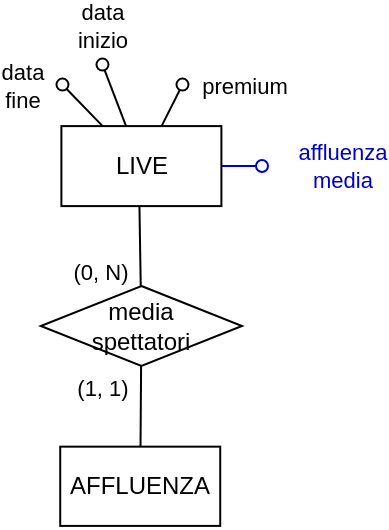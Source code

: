 <mxfile scale="1" border="10">
    <diagram id="-rriOPSDnHkLpZKLwRpb" name="Page-1">
        <mxGraphModel dx="3052" dy="3204" grid="1" gridSize="10" guides="1" tooltips="1" connect="1" arrows="1" fold="1" page="1" pageScale="1" pageWidth="850" pageHeight="1100" background="#FFFFFF" math="0" shadow="0">
            <root>
                <mxCell id="0"/>
                <mxCell id="1" parent="0"/>
                <mxCell id="315" value="" style="endArrow=oval;html=1;fillStyle=auto;strokeWidth=1;startSize=6;endSize=6;fillColor=#000000;startArrow=none;startFill=0;endFill=0;" edge="1" parent="1" source="317">
                    <mxGeometry width="50" height="50" relative="1" as="geometry">
                        <mxPoint x="-2355.7" y="-2124.033" as="sourcePoint"/>
                        <mxPoint x="-2349.76" y="-1830.69" as="targetPoint"/>
                    </mxGeometry>
                </mxCell>
                <mxCell id="316" value="data&lt;br&gt;inizio" style="edgeLabel;html=1;align=center;verticalAlign=middle;resizable=0;points=[];" vertex="1" connectable="0" parent="315">
                    <mxGeometry x="0.479" y="1" relative="1" as="geometry">
                        <mxPoint x="-3" y="-28" as="offset"/>
                    </mxGeometry>
                </mxCell>
                <mxCell id="342" value="affluenza&lt;br&gt;media" style="edgeStyle=none;html=1;exitX=1;exitY=0.5;exitDx=0;exitDy=0;strokeColor=#0000CC;endArrow=oval;endFill=0;fontColor=#0000CC;" edge="1" parent="1" source="317">
                    <mxGeometry x="1" y="-40" relative="1" as="geometry">
                        <mxPoint x="-2270" y="-1780" as="targetPoint"/>
                        <mxPoint x="40" y="-40" as="offset"/>
                    </mxGeometry>
                </mxCell>
                <mxCell id="317" value="LIVE" style="whiteSpace=wrap;html=1;" vertex="1" parent="1">
                    <mxGeometry x="-2370.3" y="-1799.95" width="80" height="40" as="geometry"/>
                </mxCell>
                <mxCell id="325" style="edgeStyle=none;shape=connector;rounded=1;fillStyle=auto;html=1;labelBackgroundColor=default;strokeColor=default;strokeWidth=1;fontFamily=Helvetica;fontSize=11;fontColor=default;endArrow=none;endFill=0;startSize=6;endSize=6;fillColor=#000000;startArrow=oval;startFill=0;" edge="1" parent="1" target="317">
                    <mxGeometry relative="1" as="geometry">
                        <mxPoint x="-2309.726" y="-1761.06" as="targetPoint"/>
                        <mxPoint x="-2309.76" y="-1820.69" as="sourcePoint"/>
                    </mxGeometry>
                </mxCell>
                <mxCell id="326" value="premium" style="edgeLabel;html=1;align=center;verticalAlign=middle;resizable=0;points=[];fontSize=11;fontFamily=Helvetica;fontColor=default;" vertex="1" connectable="0" parent="325">
                    <mxGeometry x="-0.257" y="1" relative="1" as="geometry">
                        <mxPoint x="33" y="-8" as="offset"/>
                    </mxGeometry>
                </mxCell>
                <mxCell id="328" value="" style="endArrow=oval;html=1;fillStyle=auto;strokeWidth=1;startSize=6;endSize=6;fillColor=#000000;startArrow=none;startFill=0;endFill=0;" edge="1" parent="1" source="317">
                    <mxGeometry width="50" height="50" relative="1" as="geometry">
                        <mxPoint x="-2327.97" y="-1789.95" as="sourcePoint"/>
                        <mxPoint x="-2369.76" y="-1820.69" as="targetPoint"/>
                    </mxGeometry>
                </mxCell>
                <mxCell id="329" value="data&lt;br&gt;fine" style="edgeLabel;html=1;align=center;verticalAlign=middle;resizable=0;points=[];" vertex="1" connectable="0" parent="328">
                    <mxGeometry x="0.479" y="1" relative="1" as="geometry">
                        <mxPoint x="-25" y="-6" as="offset"/>
                    </mxGeometry>
                </mxCell>
                <mxCell id="338" value="(0, N)" style="edgeStyle=none;html=1;endArrow=none;endFill=0;exitX=0.5;exitY=1;exitDx=0;exitDy=0;" edge="1" parent="1" target="341">
                    <mxGeometry x="0.655" y="-20" relative="1" as="geometry">
                        <mxPoint as="offset"/>
                        <mxPoint x="-2331.28" y="-1759.95" as="sourcePoint"/>
                    </mxGeometry>
                </mxCell>
                <mxCell id="339" value="AFFLUENZA" style="whiteSpace=wrap;html=1;" vertex="1" parent="1">
                    <mxGeometry x="-2370.89" y="-1639.67" width="80" height="39.62" as="geometry"/>
                </mxCell>
                <mxCell id="340" value="(1, 1)" style="edgeStyle=none;html=1;endArrow=none;endFill=0;" edge="1" parent="1" source="341" target="339">
                    <mxGeometry x="-0.454" y="-19" relative="1" as="geometry">
                        <mxPoint as="offset"/>
                    </mxGeometry>
                </mxCell>
                <mxCell id="341" value="media&lt;br&gt;spettatori" style="rhombus;whiteSpace=wrap;html=1;" vertex="1" parent="1">
                    <mxGeometry x="-2380.61" y="-1720.0" width="100.61" height="40" as="geometry"/>
                </mxCell>
            </root>
        </mxGraphModel>
    </diagram>
</mxfile>
